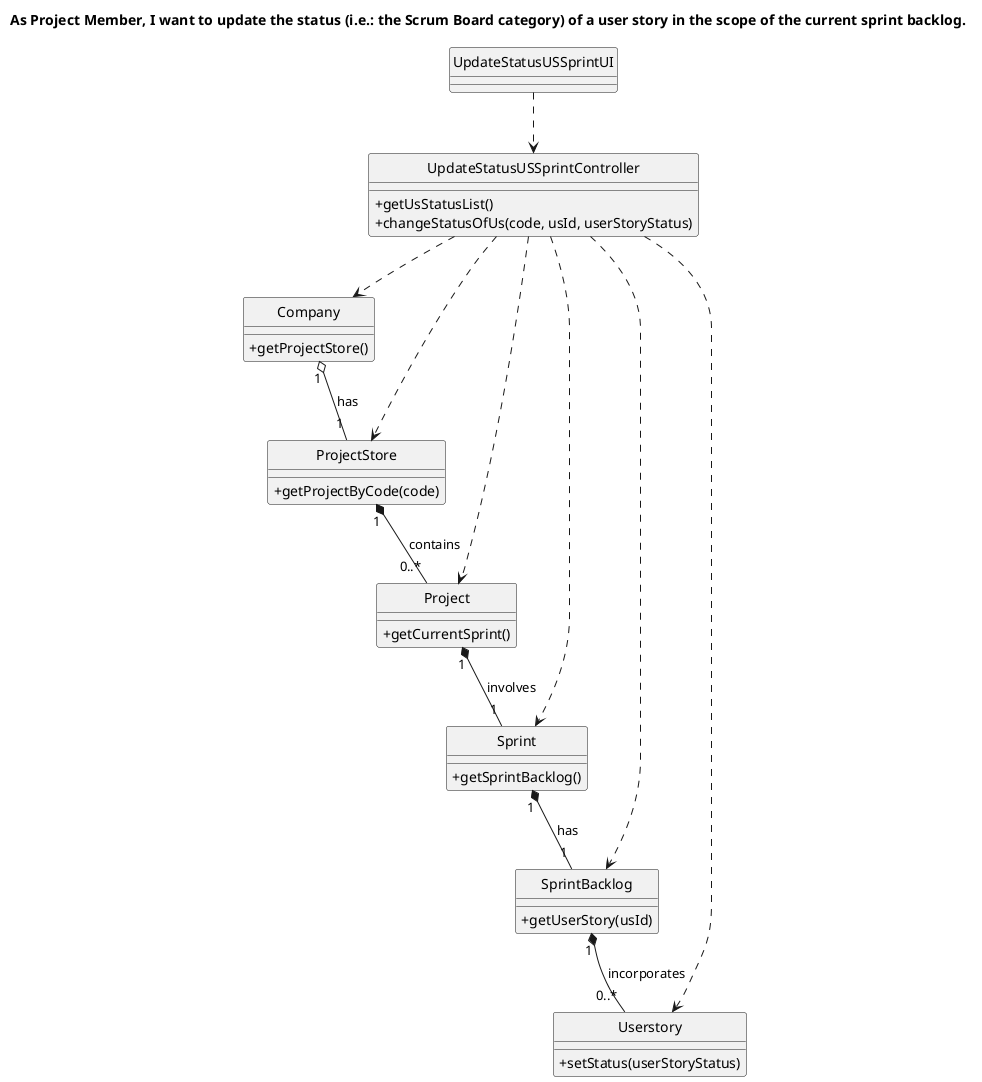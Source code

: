 @startuml
'https://plantuml.com/class-diagram

hide circle
skinparam classAttributeIconSize 0

title As Project Member, I want to update the status (i.e.: the Scrum Board category) of a user story in the scope of the current sprint backlog.

class UpdateStatusUSSprintUI {
}

class UpdateStatusUSSprintController {
    +getUsStatusList()
    +changeStatusOfUs(code, usId, userStoryStatus)
}

class Company {
    +getProjectStore()
}

class ProjectStore {
    +getProjectByCode(code)
}

class Project {
    +getCurrentSprint()
}

class Sprint {
    +getSprintBacklog()
}

class SprintBacklog {
    +getUserStory(usId)
}

class Userstory {
    +setStatus(userStoryStatus)
}



UpdateStatusUSSprintUI ..> UpdateStatusUSSprintController

UpdateStatusUSSprintController ..> Company

UpdateStatusUSSprintController ..> ProjectStore

UpdateStatusUSSprintController ..> Project

UpdateStatusUSSprintController ..> Sprint

UpdateStatusUSSprintController ..> SprintBacklog

UpdateStatusUSSprintController ..> Userstory



Company "1" o-- "1" ProjectStore: has

ProjectStore "1" *-- "0..*" Project: contains

Project "1" *-- "1" Sprint: involves

Sprint "1" *-- "1" SprintBacklog: has

SprintBacklog "1" *-- "0..*" Userstory: incorporates





@enduml